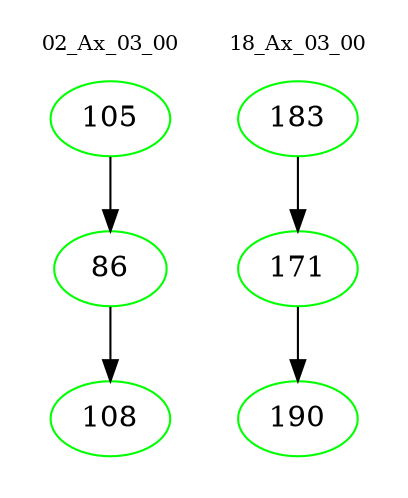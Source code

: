 digraph{
subgraph cluster_0 {
color = white
label = "02_Ax_03_00";
fontsize=10;
T0_105 [label="105", color="green"]
T0_105 -> T0_86 [color="black"]
T0_86 [label="86", color="green"]
T0_86 -> T0_108 [color="black"]
T0_108 [label="108", color="green"]
}
subgraph cluster_1 {
color = white
label = "18_Ax_03_00";
fontsize=10;
T1_183 [label="183", color="green"]
T1_183 -> T1_171 [color="black"]
T1_171 [label="171", color="green"]
T1_171 -> T1_190 [color="black"]
T1_190 [label="190", color="green"]
}
}
